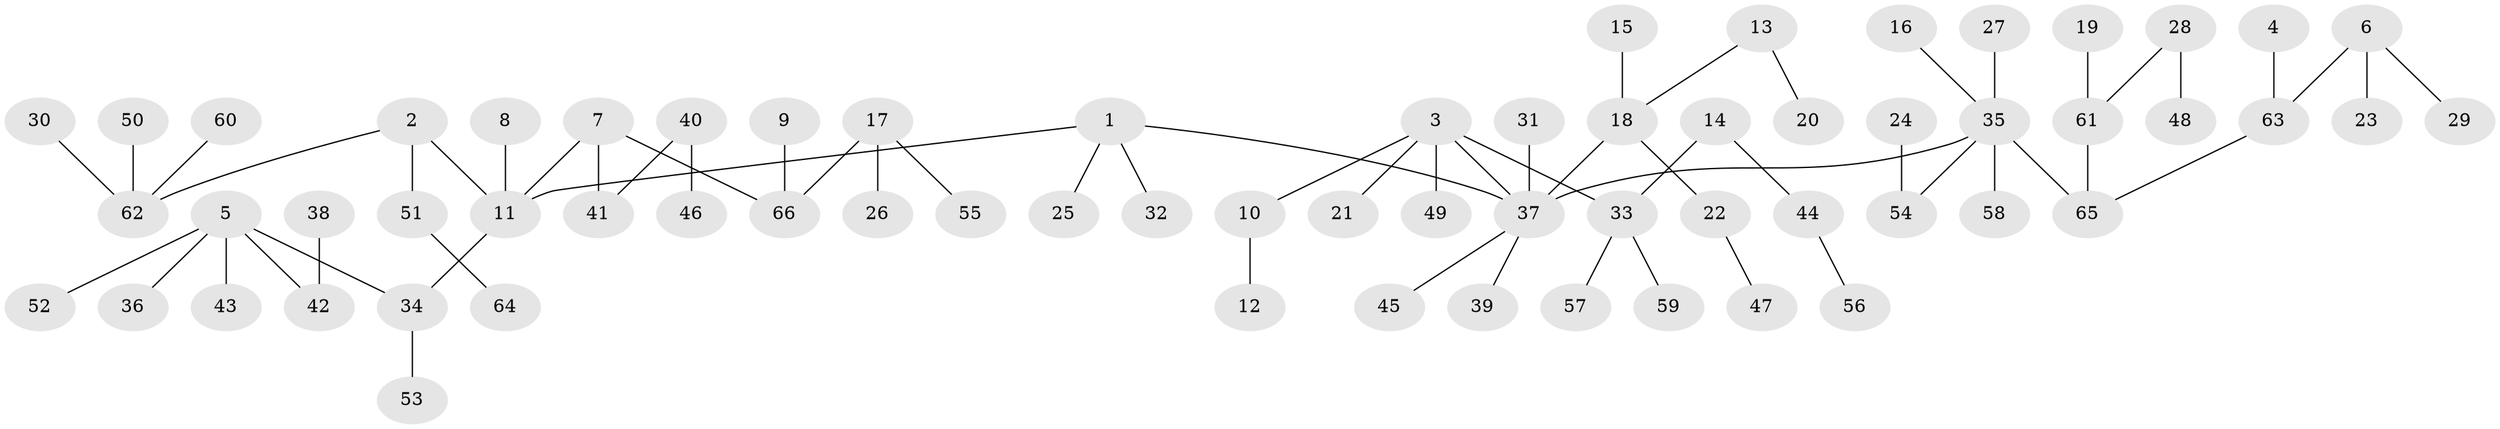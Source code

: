 // original degree distribution, {6: 0.015267175572519083, 3: 0.10687022900763359, 4: 0.07633587786259542, 9: 0.007633587786259542, 7: 0.007633587786259542, 5: 0.030534351145038167, 1: 0.5190839694656488, 2: 0.2366412213740458}
// Generated by graph-tools (version 1.1) at 2025/02/03/09/25 03:02:21]
// undirected, 66 vertices, 65 edges
graph export_dot {
graph [start="1"]
  node [color=gray90,style=filled];
  1;
  2;
  3;
  4;
  5;
  6;
  7;
  8;
  9;
  10;
  11;
  12;
  13;
  14;
  15;
  16;
  17;
  18;
  19;
  20;
  21;
  22;
  23;
  24;
  25;
  26;
  27;
  28;
  29;
  30;
  31;
  32;
  33;
  34;
  35;
  36;
  37;
  38;
  39;
  40;
  41;
  42;
  43;
  44;
  45;
  46;
  47;
  48;
  49;
  50;
  51;
  52;
  53;
  54;
  55;
  56;
  57;
  58;
  59;
  60;
  61;
  62;
  63;
  64;
  65;
  66;
  1 -- 11 [weight=1.0];
  1 -- 25 [weight=1.0];
  1 -- 32 [weight=1.0];
  1 -- 37 [weight=1.0];
  2 -- 11 [weight=1.0];
  2 -- 51 [weight=1.0];
  2 -- 62 [weight=1.0];
  3 -- 10 [weight=1.0];
  3 -- 21 [weight=1.0];
  3 -- 33 [weight=1.0];
  3 -- 37 [weight=1.0];
  3 -- 49 [weight=1.0];
  4 -- 63 [weight=1.0];
  5 -- 34 [weight=1.0];
  5 -- 36 [weight=1.0];
  5 -- 42 [weight=1.0];
  5 -- 43 [weight=1.0];
  5 -- 52 [weight=1.0];
  6 -- 23 [weight=1.0];
  6 -- 29 [weight=1.0];
  6 -- 63 [weight=1.0];
  7 -- 11 [weight=1.0];
  7 -- 41 [weight=1.0];
  7 -- 66 [weight=1.0];
  8 -- 11 [weight=1.0];
  9 -- 66 [weight=1.0];
  10 -- 12 [weight=1.0];
  11 -- 34 [weight=1.0];
  13 -- 18 [weight=1.0];
  13 -- 20 [weight=1.0];
  14 -- 33 [weight=1.0];
  14 -- 44 [weight=1.0];
  15 -- 18 [weight=1.0];
  16 -- 35 [weight=1.0];
  17 -- 26 [weight=1.0];
  17 -- 55 [weight=1.0];
  17 -- 66 [weight=1.0];
  18 -- 22 [weight=1.0];
  18 -- 37 [weight=1.0];
  19 -- 61 [weight=1.0];
  22 -- 47 [weight=1.0];
  24 -- 54 [weight=1.0];
  27 -- 35 [weight=1.0];
  28 -- 48 [weight=1.0];
  28 -- 61 [weight=1.0];
  30 -- 62 [weight=1.0];
  31 -- 37 [weight=1.0];
  33 -- 57 [weight=1.0];
  33 -- 59 [weight=1.0];
  34 -- 53 [weight=1.0];
  35 -- 37 [weight=1.0];
  35 -- 54 [weight=1.0];
  35 -- 58 [weight=1.0];
  35 -- 65 [weight=1.0];
  37 -- 39 [weight=1.0];
  37 -- 45 [weight=1.0];
  38 -- 42 [weight=1.0];
  40 -- 41 [weight=1.0];
  40 -- 46 [weight=1.0];
  44 -- 56 [weight=1.0];
  50 -- 62 [weight=1.0];
  51 -- 64 [weight=1.0];
  60 -- 62 [weight=1.0];
  61 -- 65 [weight=1.0];
  63 -- 65 [weight=1.0];
}
